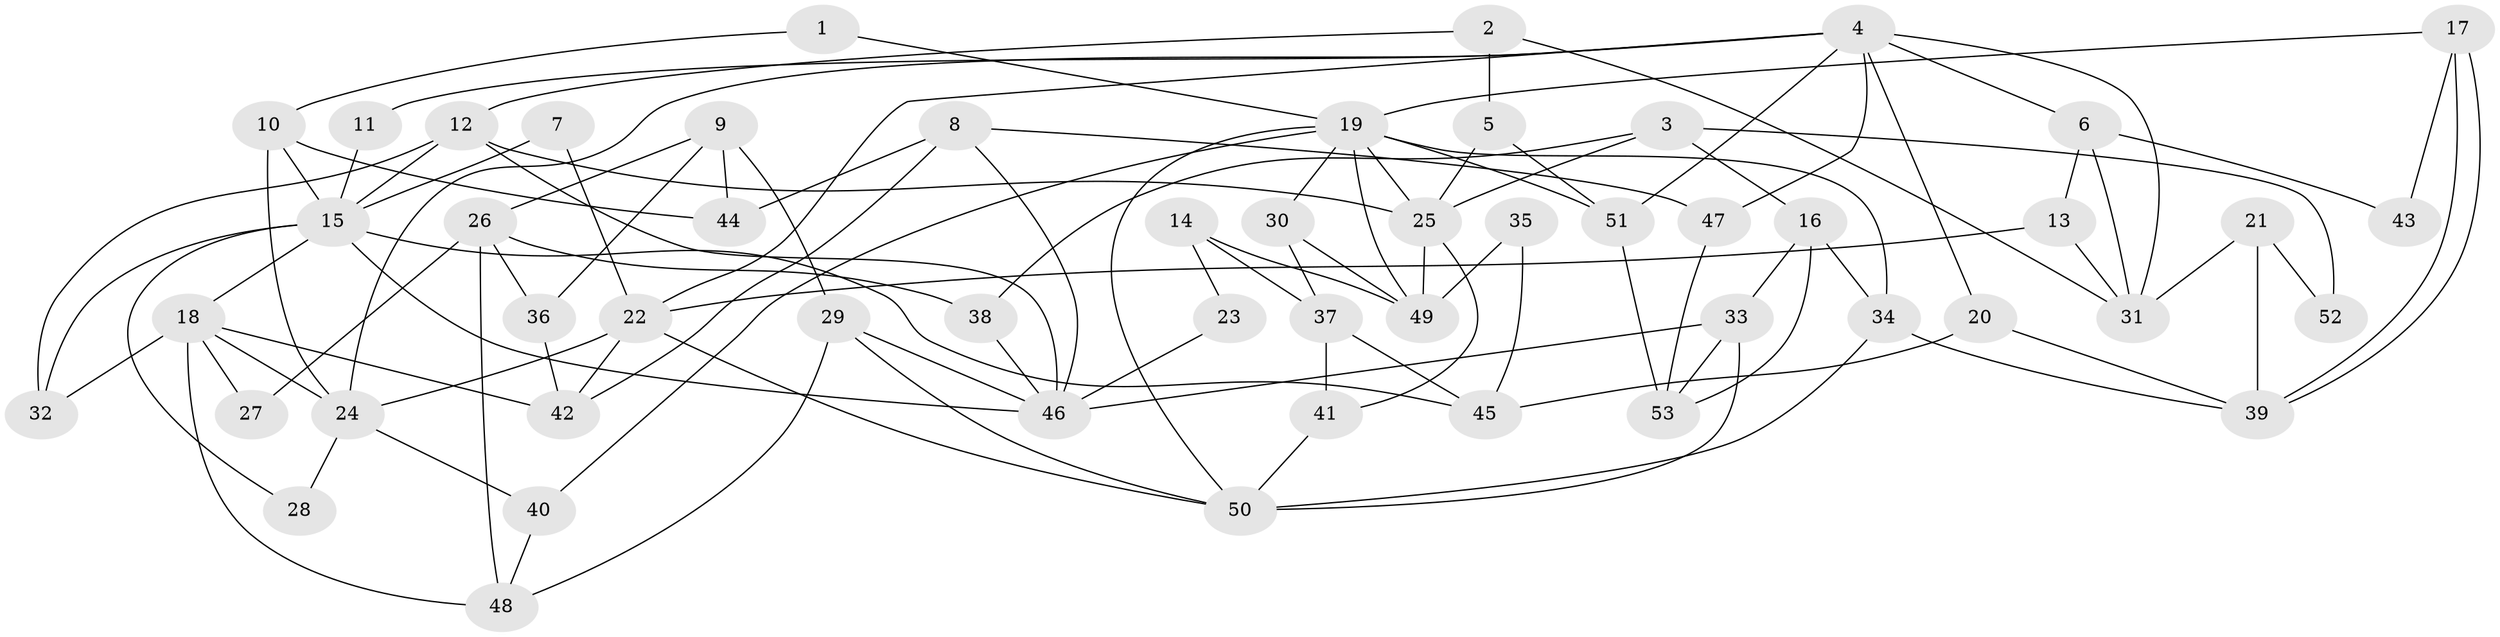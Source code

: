 // coarse degree distribution, {2: 0.125, 4: 0.21875, 5: 0.21875, 10: 0.03125, 3: 0.21875, 7: 0.0625, 9: 0.03125, 6: 0.0625, 11: 0.03125}
// Generated by graph-tools (version 1.1) at 2025/52/02/27/25 19:52:02]
// undirected, 53 vertices, 106 edges
graph export_dot {
graph [start="1"]
  node [color=gray90,style=filled];
  1;
  2;
  3;
  4;
  5;
  6;
  7;
  8;
  9;
  10;
  11;
  12;
  13;
  14;
  15;
  16;
  17;
  18;
  19;
  20;
  21;
  22;
  23;
  24;
  25;
  26;
  27;
  28;
  29;
  30;
  31;
  32;
  33;
  34;
  35;
  36;
  37;
  38;
  39;
  40;
  41;
  42;
  43;
  44;
  45;
  46;
  47;
  48;
  49;
  50;
  51;
  52;
  53;
  1 -- 19;
  1 -- 10;
  2 -- 12;
  2 -- 31;
  2 -- 5;
  3 -- 16;
  3 -- 25;
  3 -- 38;
  3 -- 52;
  4 -- 51;
  4 -- 22;
  4 -- 6;
  4 -- 11;
  4 -- 20;
  4 -- 24;
  4 -- 31;
  4 -- 47;
  5 -- 51;
  5 -- 25;
  6 -- 31;
  6 -- 13;
  6 -- 43;
  7 -- 22;
  7 -- 15;
  8 -- 46;
  8 -- 42;
  8 -- 44;
  8 -- 47;
  9 -- 29;
  9 -- 26;
  9 -- 36;
  9 -- 44;
  10 -- 24;
  10 -- 44;
  10 -- 15;
  11 -- 15;
  12 -- 32;
  12 -- 15;
  12 -- 25;
  12 -- 46;
  13 -- 22;
  13 -- 31;
  14 -- 37;
  14 -- 49;
  14 -- 23;
  15 -- 46;
  15 -- 18;
  15 -- 28;
  15 -- 32;
  15 -- 45;
  16 -- 53;
  16 -- 34;
  16 -- 33;
  17 -- 39;
  17 -- 39;
  17 -- 19;
  17 -- 43;
  18 -- 48;
  18 -- 24;
  18 -- 27;
  18 -- 32;
  18 -- 42;
  19 -- 25;
  19 -- 50;
  19 -- 30;
  19 -- 34;
  19 -- 40;
  19 -- 49;
  19 -- 51;
  20 -- 45;
  20 -- 39;
  21 -- 39;
  21 -- 31;
  21 -- 52;
  22 -- 50;
  22 -- 24;
  22 -- 42;
  23 -- 46;
  24 -- 28;
  24 -- 40;
  25 -- 41;
  25 -- 49;
  26 -- 48;
  26 -- 36;
  26 -- 27;
  26 -- 38;
  29 -- 46;
  29 -- 50;
  29 -- 48;
  30 -- 49;
  30 -- 37;
  33 -- 46;
  33 -- 50;
  33 -- 53;
  34 -- 39;
  34 -- 50;
  35 -- 45;
  35 -- 49;
  36 -- 42;
  37 -- 41;
  37 -- 45;
  38 -- 46;
  40 -- 48;
  41 -- 50;
  47 -- 53;
  51 -- 53;
}

